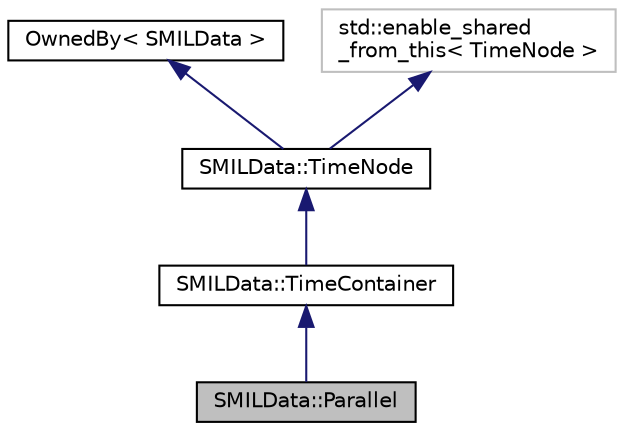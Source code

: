 digraph "SMILData::Parallel"
{
  edge [fontname="Helvetica",fontsize="10",labelfontname="Helvetica",labelfontsize="10"];
  node [fontname="Helvetica",fontsize="10",shape=record];
  Node1 [label="SMILData::Parallel",height=0.2,width=0.4,color="black", fillcolor="grey75", style="filled" fontcolor="black"];
  Node2 -> Node1 [dir="back",color="midnightblue",fontsize="10",style="solid",fontname="Helvetica"];
  Node2 [label="SMILData::TimeContainer",height=0.2,width=0.4,color="black", fillcolor="white", style="filled",URL="$class_s_m_i_l_data_1_1_time_container.xhtml"];
  Node3 -> Node2 [dir="back",color="midnightblue",fontsize="10",style="solid",fontname="Helvetica"];
  Node3 [label="SMILData::TimeNode",height=0.2,width=0.4,color="black", fillcolor="white", style="filled",URL="$class_s_m_i_l_data_1_1_time_node.xhtml"];
  Node4 -> Node3 [dir="back",color="midnightblue",fontsize="10",style="solid",fontname="Helvetica"];
  Node4 [label="OwnedBy\< SMILData \>",height=0.2,width=0.4,color="black", fillcolor="white", style="filled",URL="$class_owned_by.xhtml"];
  Node5 -> Node3 [dir="back",color="midnightblue",fontsize="10",style="solid",fontname="Helvetica"];
  Node5 [label="std::enable_shared\l_from_this\< TimeNode \>",height=0.2,width=0.4,color="grey75", fillcolor="white", style="filled"];
}
